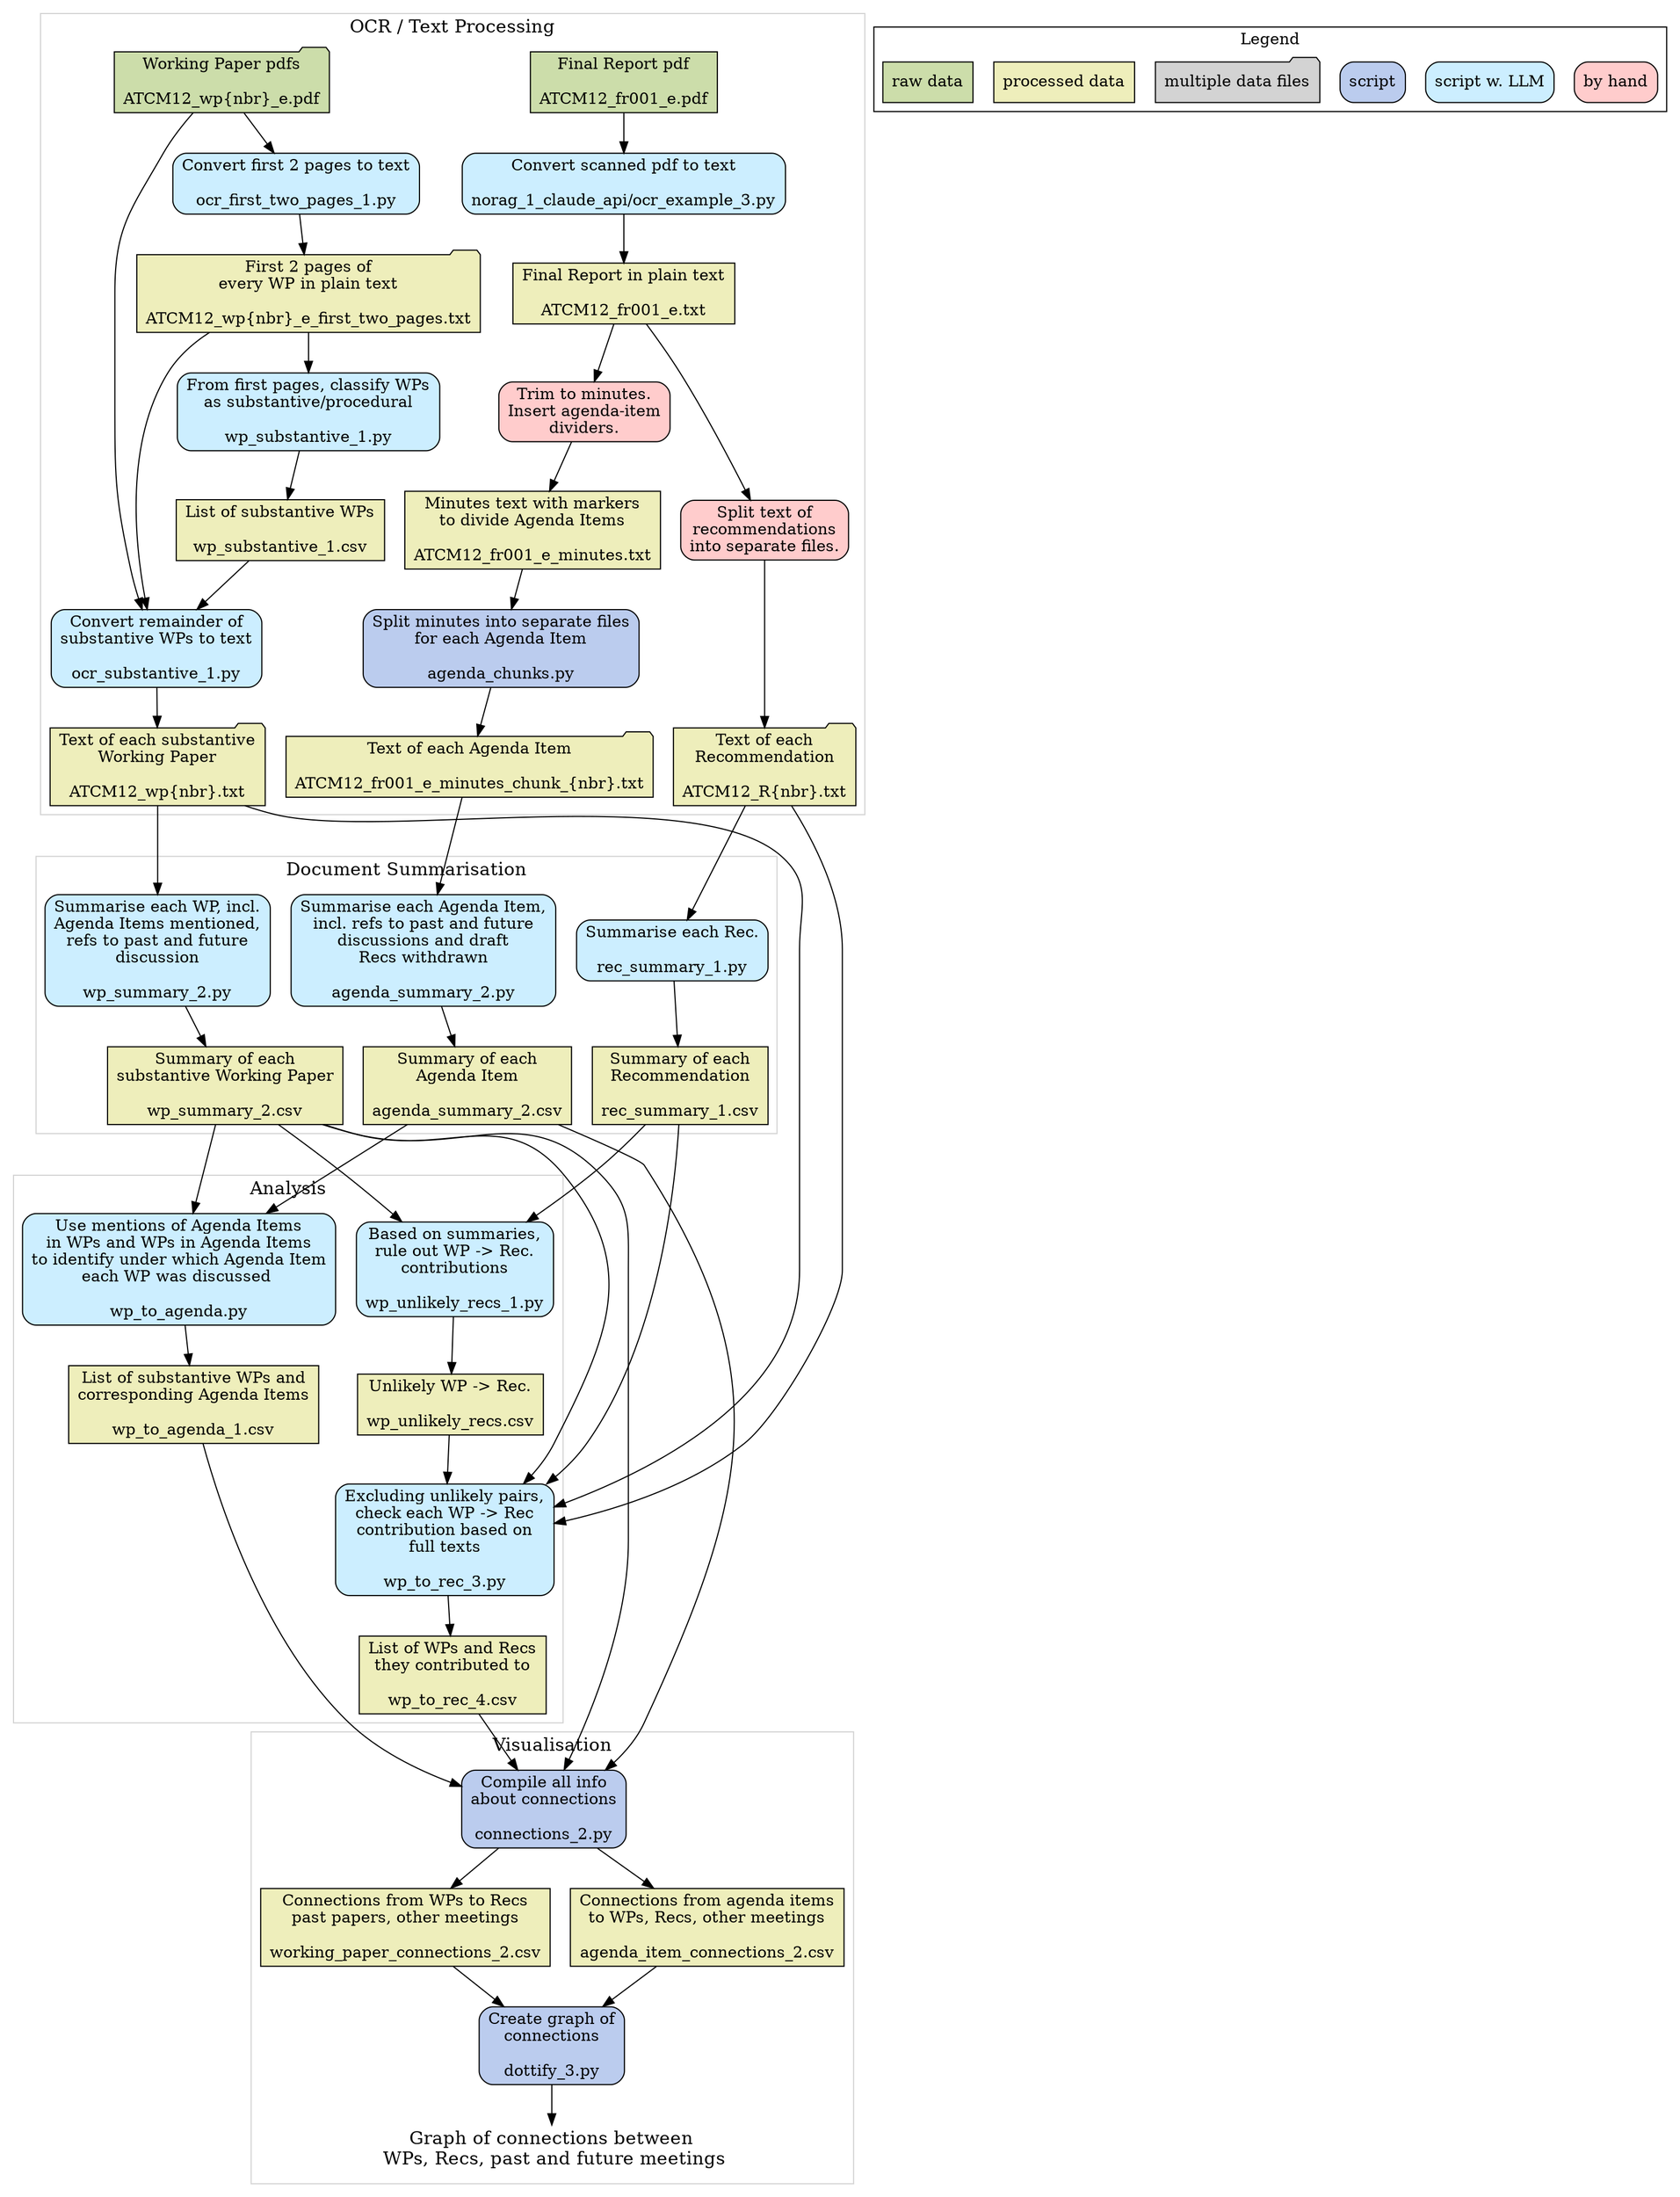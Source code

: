 digraph {
	graph [rankdir=TD];
	node [label="\N", shape=rectangle, color="black"];

    // nodes
    { // raw data
        node [fillcolor="#ccddaa", style="filled"];
        ATCM12_fr001_e [label="Final Report pdf\n\nATCM12_fr001_e.pdf"];
        ATCM12_wp_pdf [label="Working Paper pdfs\n\nATCM12_wp{nbr}_e.pdf", shape=folder];
    }
    { // processed-data nodes
        node [fillcolor="#eeeebb", style="filled"];
        ATCM12_fr001_e_txt [label="Final Report in plain text\n\nATCM12_fr001_e.txt"];
        ATCM12_fr001_e_minutes [label="Minutes text with markers\nto divide Agenda Items\n\nATCM12_fr001_e_minutes.txt"];
        wp_substantive_csv [label="List of substantive WPs\n\nwp_substantive_1.csv"];
        { node [shape=folder]; // for collections of files
            ATCM12_wp_first_two [label="First 2 pages of\nevery WP in plain text\n\nATCM12_wp{nbr}_e_first_two_pages.txt"];
            ATCM12_chunk [label="Text of each Agenda Item\n\nATCM12_fr001_e_minutes_chunk_{nbr}.txt"];
            ATCM12_wp [label="Text of each substantive\nWorking Paper\n\nATCM12_wp{nbr}.txt"];
            ATCM12_R [label="Text of each\nRecommendation\n\nATCM12_R{nbr}.txt"];
        }
        agenda_summary_csv [label="Summary of each\nAgenda Item\n\nagenda_summary_2.csv"];
        wp_summary_csv [label="Summary of each\nsubstantive Working Paper\n\nwp_summary_2.csv"];
        rec_summary_csv [label="Summary of each\nRecommendation\n\nrec_summary_1.csv"];
        wp_to_agenda_csv [label="List of substantive WPs and\ncorresponding Agenda Items\n\nwp_to_agenda_1.csv"];
        wp_unlikely_recs_csv [label="Unlikely WP -> Rec.\n\nwp_unlikely_recs.csv"];
        wp_to_rec_csv [label="List of WPs and Recs\nthey contributed to\n\nwp_to_rec_4.csv"];
        wp_connections_csv [label="Connections from WPs to Recs\npast papers, other meetings\n\nworking_paper_connections_2.csv"];
        ai_connections_csv [label="Connections from agenda items\nto WPs, Recs, other meetings\n\nagenda_item_connections_2.csv"];
    }
    { // scripts and functions
        node [style="rounded, filled"];
        { // LLM
            node [fillcolor="#cceeff"];
            ocr [label="Convert scanned pdf to text\n\nnorag_1_claude_api/ocr_example_3.py"];
            ocr_first [label="Convert first 2 pages to text\n\nocr_first_two_pages_1.py"];
            wp_substantive [label="From first pages, classify WPs\nas substantive/procedural\n\nwp_substantive_1.py"];
            ocr_substantive [label="Convert remainder of\nsubstantive WPs to text\n\nocr_substantive_1.py"];
            agenda_summary [label="Summarise each Agenda Item,\nincl. refs to past and future\ndiscussions and draft\nRecs withdrawn\n\nagenda_summary_2.py"];
            wp_summary [label="Summarise each WP, incl.\nAgenda Items mentioned,\nrefs to past and future\ndiscussion\n\nwp_summary_2.py"];
            rec_summary [label="Summarise each Rec.\n\nrec_summary_1.py"];
            wp_to_agenda [label="Use mentions of Agenda Items\nin WPs and WPs in Agenda Items\nto identify under which Agenda Item\neach WP was discussed \n\nwp_to_agenda.py"];
            wp_unlikely_recs [label="Based on summaries,\nrule out WP -> Rec.\ncontributions\n\nwp_unlikely_recs_1.py"];
            wp_to_rec [label="Excluding unlikely pairs,\ncheck each WP -> Rec\ncontribution based on\nfull texts\n\nwp_to_rec_3.py"];
        }
        { // No LLM
            node [fillcolor="#bbccee"];
            agenda_chunks [label="Split minutes into separate files\nfor each Agenda Item\n\nagenda_chunks.py"];
            connections [label="Compile all info\nabout connections\n\nconnections_2.py"];
            dottify [label="Create graph of\nconnections\n\ndottify_3.py"];
        }
    }
    { // by hand
        node [fillcolor="#ffcccc", style="rounded, filled"];
        agenda_div [label="Trim to minutes.\nInsert agenda-item\ndividers."];
        rec_div [label="Split text of\nrecommendations\ninto separate files."];
    }
    { // Result
        node [shape="plaintext"];
        dot_graph [label="Graph of connections between\n WPs, Recs, past and future meetings", fontsize="16"];
    }

    // connections
    subgraph cluster_text {
        color="lightgray"
        label="OCR / Text Processing"
        fontsize="16"
        ATCM12_fr001_e -> ocr -> ATCM12_fr001_e_txt;
        ATCM12_fr001_e_txt -> agenda_div -> ATCM12_fr001_e_minutes;
        ATCM12_fr001_e_minutes -> agenda_chunks -> ATCM12_chunk;
        ATCM12_wp_pdf -> ocr_first -> ATCM12_wp_first_two -> wp_substantive -> wp_substantive_csv;
        {ATCM12_wp_pdf ATCM12_wp_first_two wp_substantive_csv} -> ocr_substantive -> ATCM12_wp;
        ATCM12_fr001_e_txt -> rec_div -> ATCM12_R;
        {rank=same ATCM12_chunk ATCM12_R ATCM12_wp}
    }
    subgraph cluster_summarise {
        color="lightgray"
        label="Document Summarisation"
        fontsize="16"
        ATCM12_R -> rec_summary [minlen=2];
        rec_summary -> rec_summary_csv;
        ATCM12_chunk -> agenda_summary -> agenda_summary_csv;
        ATCM12_wp -> wp_summary -> wp_summary_csv;
    }
    subgraph cluster_analysis {
        color="lightgray"
        label="Analysis"
        fontsize="16"
        {agenda_summary_csv wp_summary_csv} -> wp_to_agenda [minlen=2];
        wp_to_agenda -> wp_to_agenda_csv;
        {rec_summary_csv wp_summary_csv} -> wp_unlikely_recs -> wp_unlikely_recs_csv;
        {wp_summary_csv rec_summary_csv wp_unlikely_recs_csv ATCM12_wp ATCM12_R} -> wp_to_rec -> wp_to_rec_csv;
    }
    subgraph cluster_results {
        color="lightgray"
        label="Visualisation"
        fontsize="16"
        {wp_to_agenda_csv wp_to_rec_csv wp_summary_csv agenda_summary_csv} -> connections -> {wp_connections_csv ai_connections_csv} -> dottify -> dot_graph;
    }

    // legend - separate out at end
    subgraph cluster_legend {
        label="Legend";
        leg3 [label="by hand", fillcolor="#ffcccc", style="rounded, filled"];
        leg5 [label="script w. LLM", fillcolor="#cceeff", style="rounded, filled"];
        leg2 [label="script", fillcolor="#bbccee", style="rounded, filled"];
        leg4 [label="multiple data files", fillcolor="lightgray", style="filled", shape=folder];
        leg1 [label="processed data", fillcolor="#eeeebb", style="filled"];
        leg0 [label="raw data", fillcolor="#ccddaa", style="filled"];
    }
}

